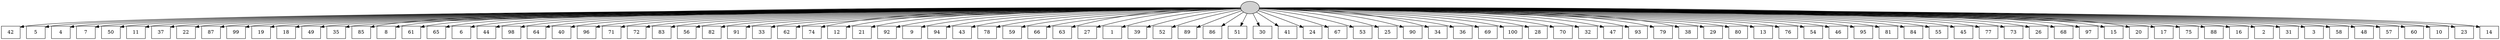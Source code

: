 digraph G {
0[style=filled, fillcolor=grey82, label=""];
1[shape=box,style=filled, fillcolor=white,label="42\n"];
2[shape=box,style=filled, fillcolor=white,label="5\n"];
3[shape=box,style=filled, fillcolor=white,label="4\n"];
4[shape=box,style=filled, fillcolor=white,label="7\n"];
5[shape=box,style=filled, fillcolor=white,label="50\n"];
6[shape=box,style=filled, fillcolor=white,label="11\n"];
7[shape=box,style=filled, fillcolor=white,label="37\n"];
8[shape=box,style=filled, fillcolor=white,label="22\n"];
9[shape=box,style=filled, fillcolor=white,label="87\n"];
10[shape=box,style=filled, fillcolor=white,label="99\n"];
11[shape=box,style=filled, fillcolor=white,label="19\n"];
12[shape=box,style=filled, fillcolor=white,label="18\n"];
13[shape=box,style=filled, fillcolor=white,label="49\n"];
14[shape=box,style=filled, fillcolor=white,label="35\n"];
15[shape=box,style=filled, fillcolor=white,label="85\n"];
16[shape=box,style=filled, fillcolor=white,label="8\n"];
17[shape=box,style=filled, fillcolor=white,label="61\n"];
18[shape=box,style=filled, fillcolor=white,label="65\n"];
19[shape=box,style=filled, fillcolor=white,label="6\n"];
20[shape=box,style=filled, fillcolor=white,label="44\n"];
21[shape=box,style=filled, fillcolor=white,label="98\n"];
22[shape=box,style=filled, fillcolor=white,label="64\n"];
23[shape=box,style=filled, fillcolor=white,label="40\n"];
24[shape=box,style=filled, fillcolor=white,label="96\n"];
25[shape=box,style=filled, fillcolor=white,label="71\n"];
26[shape=box,style=filled, fillcolor=white,label="72\n"];
27[shape=box,style=filled, fillcolor=white,label="83\n"];
28[shape=box,style=filled, fillcolor=white,label="56\n"];
29[shape=box,style=filled, fillcolor=white,label="82\n"];
30[shape=box,style=filled, fillcolor=white,label="91\n"];
31[shape=box,style=filled, fillcolor=white,label="33\n"];
32[shape=box,style=filled, fillcolor=white,label="62\n"];
33[shape=box,style=filled, fillcolor=white,label="74\n"];
34[shape=box,style=filled, fillcolor=white,label="12\n"];
35[shape=box,style=filled, fillcolor=white,label="21\n"];
36[shape=box,style=filled, fillcolor=white,label="92\n"];
37[shape=box,style=filled, fillcolor=white,label="9\n"];
38[shape=box,style=filled, fillcolor=white,label="94\n"];
39[shape=box,style=filled, fillcolor=white,label="43\n"];
40[shape=box,style=filled, fillcolor=white,label="78\n"];
41[shape=box,style=filled, fillcolor=white,label="59\n"];
42[shape=box,style=filled, fillcolor=white,label="66\n"];
43[shape=box,style=filled, fillcolor=white,label="63\n"];
44[shape=box,style=filled, fillcolor=white,label="27\n"];
45[shape=box,style=filled, fillcolor=white,label="1\n"];
46[shape=box,style=filled, fillcolor=white,label="39\n"];
47[shape=box,style=filled, fillcolor=white,label="52\n"];
48[shape=box,style=filled, fillcolor=white,label="89\n"];
49[shape=box,style=filled, fillcolor=white,label="86\n"];
50[shape=box,style=filled, fillcolor=white,label="51\n"];
51[shape=box,style=filled, fillcolor=white,label="30\n"];
52[shape=box,style=filled, fillcolor=white,label="41\n"];
53[shape=box,style=filled, fillcolor=white,label="24\n"];
54[shape=box,style=filled, fillcolor=white,label="67\n"];
55[shape=box,style=filled, fillcolor=white,label="53\n"];
56[shape=box,style=filled, fillcolor=white,label="25\n"];
57[shape=box,style=filled, fillcolor=white,label="90\n"];
58[shape=box,style=filled, fillcolor=white,label="34\n"];
59[shape=box,style=filled, fillcolor=white,label="36\n"];
60[shape=box,style=filled, fillcolor=white,label="69\n"];
61[shape=box,style=filled, fillcolor=white,label="100\n"];
62[shape=box,style=filled, fillcolor=white,label="28\n"];
63[shape=box,style=filled, fillcolor=white,label="70\n"];
64[shape=box,style=filled, fillcolor=white,label="32\n"];
65[shape=box,style=filled, fillcolor=white,label="47\n"];
66[shape=box,style=filled, fillcolor=white,label="93\n"];
67[shape=box,style=filled, fillcolor=white,label="79\n"];
68[shape=box,style=filled, fillcolor=white,label="38\n"];
69[shape=box,style=filled, fillcolor=white,label="29\n"];
70[shape=box,style=filled, fillcolor=white,label="80\n"];
71[shape=box,style=filled, fillcolor=white,label="13\n"];
72[shape=box,style=filled, fillcolor=white,label="76\n"];
73[shape=box,style=filled, fillcolor=white,label="54\n"];
74[shape=box,style=filled, fillcolor=white,label="46\n"];
75[shape=box,style=filled, fillcolor=white,label="95\n"];
76[shape=box,style=filled, fillcolor=white,label="81\n"];
77[shape=box,style=filled, fillcolor=white,label="84\n"];
78[shape=box,style=filled, fillcolor=white,label="55\n"];
79[shape=box,style=filled, fillcolor=white,label="45\n"];
80[shape=box,style=filled, fillcolor=white,label="77\n"];
81[shape=box,style=filled, fillcolor=white,label="73\n"];
82[shape=box,style=filled, fillcolor=white,label="26\n"];
83[shape=box,style=filled, fillcolor=white,label="68\n"];
84[shape=box,style=filled, fillcolor=white,label="97\n"];
85[shape=box,style=filled, fillcolor=white,label="15\n"];
86[shape=box,style=filled, fillcolor=white,label="20\n"];
87[shape=box,style=filled, fillcolor=white,label="17\n"];
88[shape=box,style=filled, fillcolor=white,label="75\n"];
89[shape=box,style=filled, fillcolor=white,label="88\n"];
90[shape=box,style=filled, fillcolor=white,label="16\n"];
91[shape=box,style=filled, fillcolor=white,label="2\n"];
92[shape=box,style=filled, fillcolor=white,label="31\n"];
93[shape=box,style=filled, fillcolor=white,label="3\n"];
94[shape=box,style=filled, fillcolor=white,label="58\n"];
95[shape=box,style=filled, fillcolor=white,label="48\n"];
96[shape=box,style=filled, fillcolor=white,label="57\n"];
97[shape=box,style=filled, fillcolor=white,label="60\n"];
98[shape=box,style=filled, fillcolor=white,label="10\n"];
99[shape=box,style=filled, fillcolor=white,label="23\n"];
100[shape=box,style=filled, fillcolor=white,label="14\n"];
0->1 ;
0->2 ;
0->3 ;
0->4 ;
0->5 ;
0->6 ;
0->7 ;
0->8 ;
0->9 ;
0->10 ;
0->11 ;
0->12 ;
0->13 ;
0->14 ;
0->15 ;
0->16 ;
0->17 ;
0->18 ;
0->19 ;
0->20 ;
0->21 ;
0->22 ;
0->23 ;
0->24 ;
0->25 ;
0->26 ;
0->27 ;
0->28 ;
0->29 ;
0->30 ;
0->31 ;
0->32 ;
0->33 ;
0->34 ;
0->35 ;
0->36 ;
0->37 ;
0->38 ;
0->39 ;
0->40 ;
0->41 ;
0->42 ;
0->43 ;
0->44 ;
0->45 ;
0->46 ;
0->47 ;
0->48 ;
0->49 ;
0->50 ;
0->51 ;
0->52 ;
0->53 ;
0->54 ;
0->55 ;
0->56 ;
0->57 ;
0->58 ;
0->59 ;
0->60 ;
0->61 ;
0->62 ;
0->63 ;
0->64 ;
0->65 ;
0->66 ;
0->67 ;
0->68 ;
0->69 ;
0->70 ;
0->71 ;
0->72 ;
0->73 ;
0->74 ;
0->75 ;
0->76 ;
0->77 ;
0->78 ;
0->79 ;
0->80 ;
0->81 ;
0->82 ;
0->83 ;
0->84 ;
0->85 ;
0->86 ;
0->87 ;
0->88 ;
0->89 ;
0->90 ;
0->91 ;
0->92 ;
0->93 ;
0->94 ;
0->95 ;
0->96 ;
0->97 ;
0->98 ;
0->99 ;
0->100 ;
}
